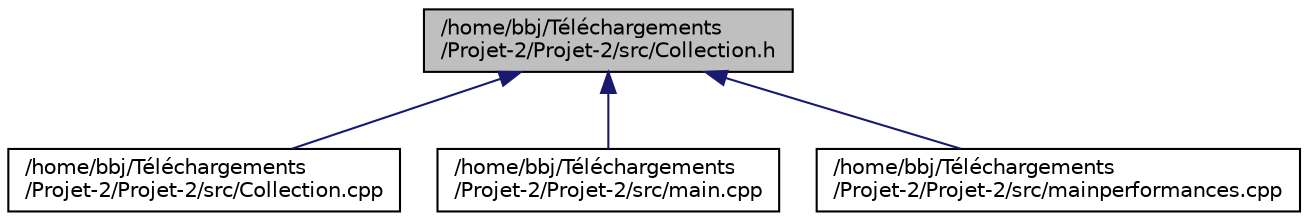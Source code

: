 digraph "/home/bbj/Téléchargements/Projet-2/Projet-2/src/Collection.h"
{
 // LATEX_PDF_SIZE
  edge [fontname="Helvetica",fontsize="10",labelfontname="Helvetica",labelfontsize="10"];
  node [fontname="Helvetica",fontsize="10",shape=record];
  Node1 [label="/home/bbj/Téléchargements\l/Projet-2/Projet-2/src/Collection.h",height=0.2,width=0.4,color="black", fillcolor="grey75", style="filled", fontcolor="black",tooltip=" "];
  Node1 -> Node2 [dir="back",color="midnightblue",fontsize="10",style="solid"];
  Node2 [label="/home/bbj/Téléchargements\l/Projet-2/Projet-2/src/Collection.cpp",height=0.2,width=0.4,color="black", fillcolor="white", style="filled",URL="$Collection_8cpp.html",tooltip=" "];
  Node1 -> Node3 [dir="back",color="midnightblue",fontsize="10",style="solid"];
  Node3 [label="/home/bbj/Téléchargements\l/Projet-2/Projet-2/src/main.cpp",height=0.2,width=0.4,color="black", fillcolor="white", style="filled",URL="$main_8cpp.html",tooltip=" "];
  Node1 -> Node4 [dir="back",color="midnightblue",fontsize="10",style="solid"];
  Node4 [label="/home/bbj/Téléchargements\l/Projet-2/Projet-2/src/mainperformances.cpp",height=0.2,width=0.4,color="black", fillcolor="white", style="filled",URL="$mainperformances_8cpp.html",tooltip=" "];
}
